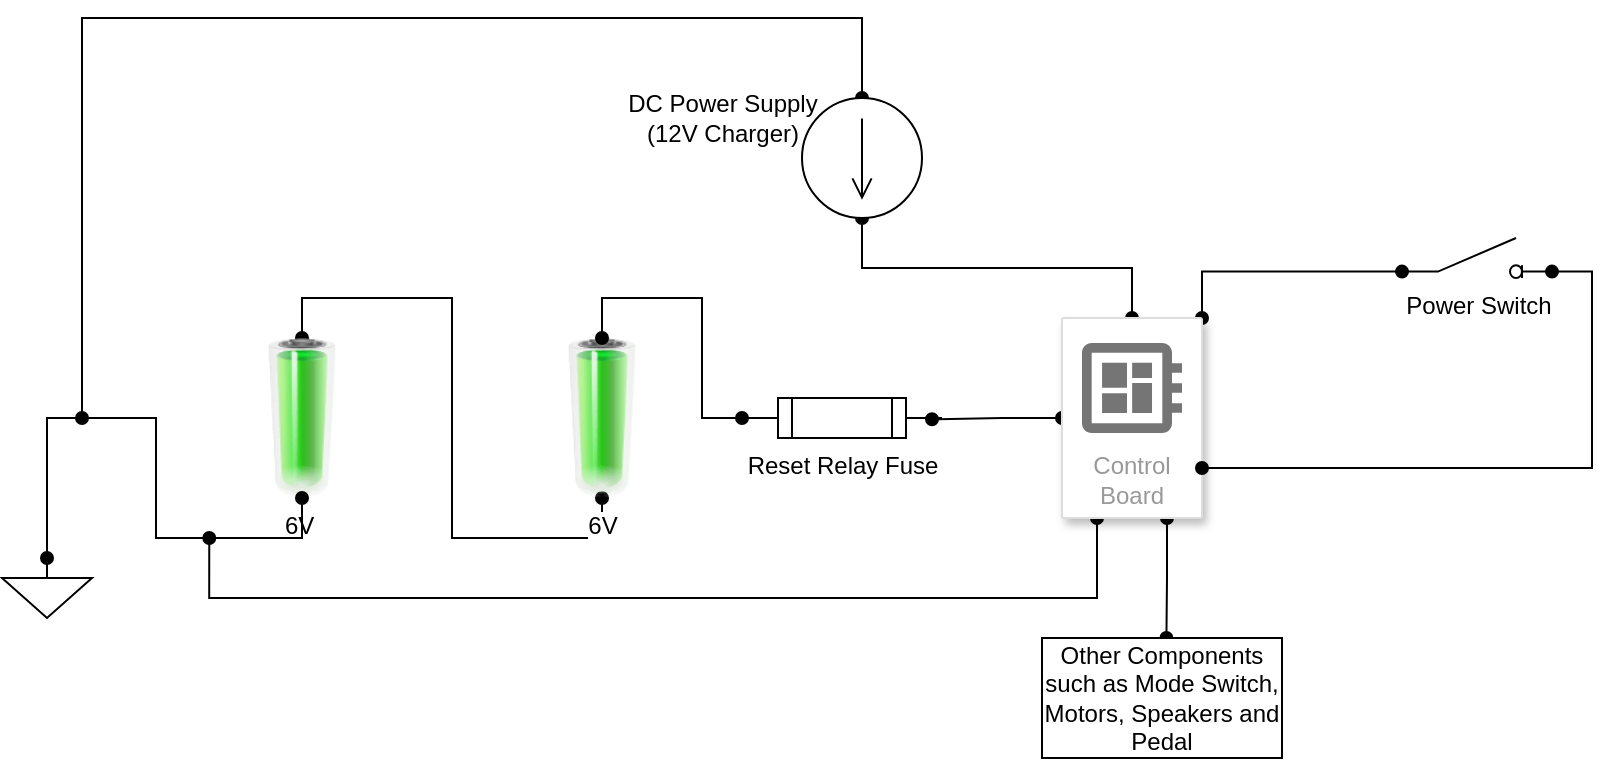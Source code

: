 <mxfile version="26.2.8">
  <diagram name="Page-1" id="7e0a89b8-554c-2b80-1dc8-d5c74ca68de4">
    <mxGraphModel dx="824" dy="490" grid="1" gridSize="10" guides="1" tooltips="1" connect="1" arrows="1" fold="1" page="1" pageScale="1" pageWidth="1100" pageHeight="850" background="none" math="0" shadow="0">
      <root>
        <mxCell id="0" />
        <mxCell id="1" parent="0" />
        <mxCell id="W79n-Oxr2ZgM0roB26U3-4" style="edgeStyle=orthogonalEdgeStyle;rounded=0;orthogonalLoop=1;jettySize=auto;html=1;entryX=0.5;entryY=1;entryDx=0;entryDy=0;exitX=0.5;exitY=0;exitDx=0;exitDy=0;strokeColor=none;endArrow=oval;endFill=1;" edge="1" parent="1" source="W79n-Oxr2ZgM0roB26U3-1" target="W79n-Oxr2ZgM0roB26U3-2">
          <mxGeometry relative="1" as="geometry" />
        </mxCell>
        <mxCell id="W79n-Oxr2ZgM0roB26U3-6" style="edgeStyle=orthogonalEdgeStyle;rounded=0;orthogonalLoop=1;jettySize=auto;html=1;entryX=0.5;entryY=1;entryDx=0;entryDy=0;exitX=0.5;exitY=0;exitDx=0;exitDy=0;endArrow=oval;endFill=1;startArrow=oval;startFill=1;" edge="1" parent="1" source="W79n-Oxr2ZgM0roB26U3-1" target="W79n-Oxr2ZgM0roB26U3-2">
          <mxGeometry relative="1" as="geometry">
            <mxPoint x="320" y="360" as="sourcePoint" />
          </mxGeometry>
        </mxCell>
        <mxCell id="W79n-Oxr2ZgM0roB26U3-1" value="6V&amp;nbsp;" style="image;html=1;image=img/lib/clip_art/general/Battery_100_128x128.png" vertex="1" parent="1">
          <mxGeometry x="280" y="370" width="80" height="80" as="geometry" />
        </mxCell>
        <mxCell id="W79n-Oxr2ZgM0roB26U3-2" value="6V" style="image;html=1;image=img/lib/clip_art/general/Battery_100_128x128.png" vertex="1" parent="1">
          <mxGeometry x="430" y="370" width="80" height="80" as="geometry" />
        </mxCell>
        <mxCell id="W79n-Oxr2ZgM0roB26U3-11" style="edgeStyle=orthogonalEdgeStyle;rounded=0;orthogonalLoop=1;jettySize=auto;html=1;endArrow=oval;endFill=1;startArrow=oval;startFill=1;exitX=0.5;exitY=0;exitDx=0;exitDy=0;exitPerimeter=0;" edge="1" parent="1" source="W79n-Oxr2ZgM0roB26U3-5">
          <mxGeometry relative="1" as="geometry">
            <mxPoint x="210" y="410" as="targetPoint" />
            <Array as="points">
              <mxPoint x="600" y="210" />
              <mxPoint x="210" y="210" />
              <mxPoint x="210" y="410" />
            </Array>
          </mxGeometry>
        </mxCell>
        <mxCell id="W79n-Oxr2ZgM0roB26U3-17" style="edgeStyle=orthogonalEdgeStyle;rounded=0;orthogonalLoop=1;jettySize=auto;html=1;entryX=0.5;entryY=0;entryDx=0;entryDy=0;exitX=0.5;exitY=1;exitDx=0;exitDy=0;exitPerimeter=0;endArrow=oval;endFill=1;startArrow=oval;startFill=1;" edge="1" parent="1" source="W79n-Oxr2ZgM0roB26U3-5" target="W79n-Oxr2ZgM0roB26U3-12">
          <mxGeometry relative="1" as="geometry" />
        </mxCell>
        <mxCell id="W79n-Oxr2ZgM0roB26U3-5" value="" style="pointerEvents=1;verticalLabelPosition=bottom;shadow=0;dashed=0;align=center;html=1;verticalAlign=top;shape=mxgraph.electrical.signal_sources.source;aspect=fixed;points=[[0.5,0,0],[1,0.5,0],[0.5,1,0],[0,0.5,0]];elSignalType=dc2;" vertex="1" parent="1">
          <mxGeometry x="570" y="250" width="60" height="60" as="geometry" />
        </mxCell>
        <mxCell id="W79n-Oxr2ZgM0roB26U3-9" value="" style="pointerEvents=1;verticalLabelPosition=bottom;shadow=0;dashed=0;align=center;html=1;verticalAlign=top;shape=mxgraph.electrical.signal_sources.signal_ground;" vertex="1" parent="1">
          <mxGeometry x="170" y="480" width="45" height="30" as="geometry" />
        </mxCell>
        <mxCell id="W79n-Oxr2ZgM0roB26U3-10" style="edgeStyle=orthogonalEdgeStyle;rounded=0;orthogonalLoop=1;jettySize=auto;html=1;entryX=0.5;entryY=0;entryDx=0;entryDy=0;entryPerimeter=0;exitX=0.5;exitY=1;exitDx=0;exitDy=0;endArrow=oval;endFill=1;startArrow=oval;startFill=1;" edge="1" parent="1" source="W79n-Oxr2ZgM0roB26U3-1" target="W79n-Oxr2ZgM0roB26U3-9">
          <mxGeometry relative="1" as="geometry">
            <Array as="points">
              <mxPoint x="320" y="470" />
              <mxPoint x="247" y="470" />
              <mxPoint x="247" y="410" />
              <mxPoint x="193" y="410" />
            </Array>
          </mxGeometry>
        </mxCell>
        <mxCell id="W79n-Oxr2ZgM0roB26U3-14" style="edgeStyle=orthogonalEdgeStyle;rounded=0;orthogonalLoop=1;jettySize=auto;html=1;endArrow=oval;endFill=1;startArrow=oval;startFill=1;entryX=0.95;entryY=0.531;entryDx=0;entryDy=0;entryPerimeter=0;" edge="1" parent="1" source="W79n-Oxr2ZgM0roB26U3-12" target="W79n-Oxr2ZgM0roB26U3-15">
          <mxGeometry relative="1" as="geometry">
            <mxPoint x="550" y="410" as="targetPoint" />
          </mxGeometry>
        </mxCell>
        <mxCell id="W79n-Oxr2ZgM0roB26U3-21" style="edgeStyle=orthogonalEdgeStyle;rounded=0;orthogonalLoop=1;jettySize=auto;html=1;exitX=1;exitY=0;exitDx=0;exitDy=0;startArrow=oval;startFill=1;endArrow=oval;endFill=1;entryX=0;entryY=0.84;entryDx=0;entryDy=0;" edge="1" parent="1" source="W79n-Oxr2ZgM0roB26U3-12" target="W79n-Oxr2ZgM0roB26U3-20">
          <mxGeometry relative="1" as="geometry">
            <Array as="points">
              <mxPoint x="770" y="337" />
            </Array>
          </mxGeometry>
        </mxCell>
        <mxCell id="W79n-Oxr2ZgM0roB26U3-23" style="edgeStyle=orthogonalEdgeStyle;rounded=0;orthogonalLoop=1;jettySize=auto;html=1;exitX=0.75;exitY=1;exitDx=0;exitDy=0;endArrow=oval;endFill=1;startArrow=oval;startFill=1;" edge="1" parent="1" source="W79n-Oxr2ZgM0roB26U3-12">
          <mxGeometry relative="1" as="geometry">
            <mxPoint x="752.207" y="520" as="targetPoint" />
          </mxGeometry>
        </mxCell>
        <mxCell id="W79n-Oxr2ZgM0roB26U3-24" style="edgeStyle=orthogonalEdgeStyle;rounded=0;orthogonalLoop=1;jettySize=auto;html=1;exitX=0.25;exitY=1;exitDx=0;exitDy=0;endArrow=oval;endFill=1;startArrow=oval;startFill=1;" edge="1" parent="1" source="W79n-Oxr2ZgM0roB26U3-12">
          <mxGeometry relative="1" as="geometry">
            <mxPoint x="273.636" y="470" as="targetPoint" />
            <Array as="points">
              <mxPoint x="717" y="500" />
              <mxPoint x="274" y="500" />
            </Array>
          </mxGeometry>
        </mxCell>
        <mxCell id="W79n-Oxr2ZgM0roB26U3-12" value="Control Board" style="strokeColor=#dddddd;shadow=1;strokeWidth=1;rounded=1;absoluteArcSize=1;arcSize=2;labelPosition=center;verticalLabelPosition=middle;align=center;verticalAlign=bottom;spacingLeft=0;fontColor=#999999;fontSize=12;whiteSpace=wrap;spacingBottom=2;html=1;" vertex="1" parent="1">
          <mxGeometry x="700" y="360" width="70" height="100" as="geometry" />
        </mxCell>
        <mxCell id="W79n-Oxr2ZgM0roB26U3-13" value="" style="sketch=0;dashed=0;connectable=0;html=1;fillColor=#757575;strokeColor=none;shape=mxgraph.gcp2.circuit_board;part=1;" vertex="1" parent="W79n-Oxr2ZgM0roB26U3-12">
          <mxGeometry x="0.5" width="50" height="45" relative="1" as="geometry">
            <mxPoint x="-25" y="12.5" as="offset" />
          </mxGeometry>
        </mxCell>
        <mxCell id="W79n-Oxr2ZgM0roB26U3-16" style="edgeStyle=orthogonalEdgeStyle;rounded=0;orthogonalLoop=1;jettySize=auto;html=1;entryX=0.5;entryY=0;entryDx=0;entryDy=0;endArrow=oval;endFill=1;startArrow=oval;startFill=1;" edge="1" parent="1" source="W79n-Oxr2ZgM0roB26U3-15" target="W79n-Oxr2ZgM0roB26U3-2">
          <mxGeometry relative="1" as="geometry" />
        </mxCell>
        <mxCell id="W79n-Oxr2ZgM0roB26U3-15" value="Reset Relay Fuse" style="pointerEvents=1;verticalLabelPosition=bottom;shadow=0;dashed=0;align=center;html=1;verticalAlign=top;shape=mxgraph.electrical.miscellaneous.fuse_1;" vertex="1" parent="1">
          <mxGeometry x="540" y="400" width="100" height="20" as="geometry" />
        </mxCell>
        <mxCell id="W79n-Oxr2ZgM0roB26U3-22" style="edgeStyle=orthogonalEdgeStyle;rounded=0;orthogonalLoop=1;jettySize=auto;html=1;exitX=1;exitY=0.84;exitDx=0;exitDy=0;entryX=1;entryY=0.75;entryDx=0;entryDy=0;endArrow=oval;endFill=1;startArrow=oval;startFill=1;" edge="1" parent="1" source="W79n-Oxr2ZgM0roB26U3-20" target="W79n-Oxr2ZgM0roB26U3-12">
          <mxGeometry relative="1" as="geometry" />
        </mxCell>
        <mxCell id="W79n-Oxr2ZgM0roB26U3-20" value="Power Switch" style="html=1;shape=mxgraph.electrical.electro-mechanical.switchDisconnector;aspect=fixed;elSwitchState=off;labelPosition=center;verticalLabelPosition=bottom;align=center;verticalAlign=top;" vertex="1" parent="1">
          <mxGeometry x="870" y="320" width="75" height="20" as="geometry" />
        </mxCell>
        <mxCell id="W79n-Oxr2ZgM0roB26U3-25" value="Other Components such as Mode Switch, Motors, Speakers and Pedal" style="rounded=0;whiteSpace=wrap;html=1;" vertex="1" parent="1">
          <mxGeometry x="690" y="520" width="120" height="60" as="geometry" />
        </mxCell>
        <mxCell id="W79n-Oxr2ZgM0roB26U3-26" value="DC Power Supply&lt;div&gt;(12V Charger)&lt;/div&gt;" style="text;html=1;align=center;verticalAlign=middle;resizable=0;points=[];autosize=1;strokeColor=none;fillColor=none;" vertex="1" parent="1">
          <mxGeometry x="470" y="240" width="120" height="40" as="geometry" />
        </mxCell>
      </root>
    </mxGraphModel>
  </diagram>
</mxfile>
